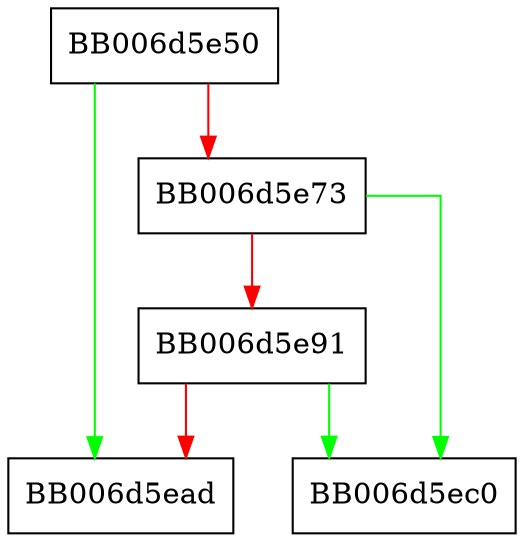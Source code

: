 digraph ed448_gen_init {
  node [shape="box"];
  graph [splines=ortho];
  BB006d5e50 -> BB006d5ead [color="green"];
  BB006d5e50 -> BB006d5e73 [color="red"];
  BB006d5e73 -> BB006d5ec0 [color="green"];
  BB006d5e73 -> BB006d5e91 [color="red"];
  BB006d5e91 -> BB006d5ec0 [color="green"];
  BB006d5e91 -> BB006d5ead [color="red"];
}